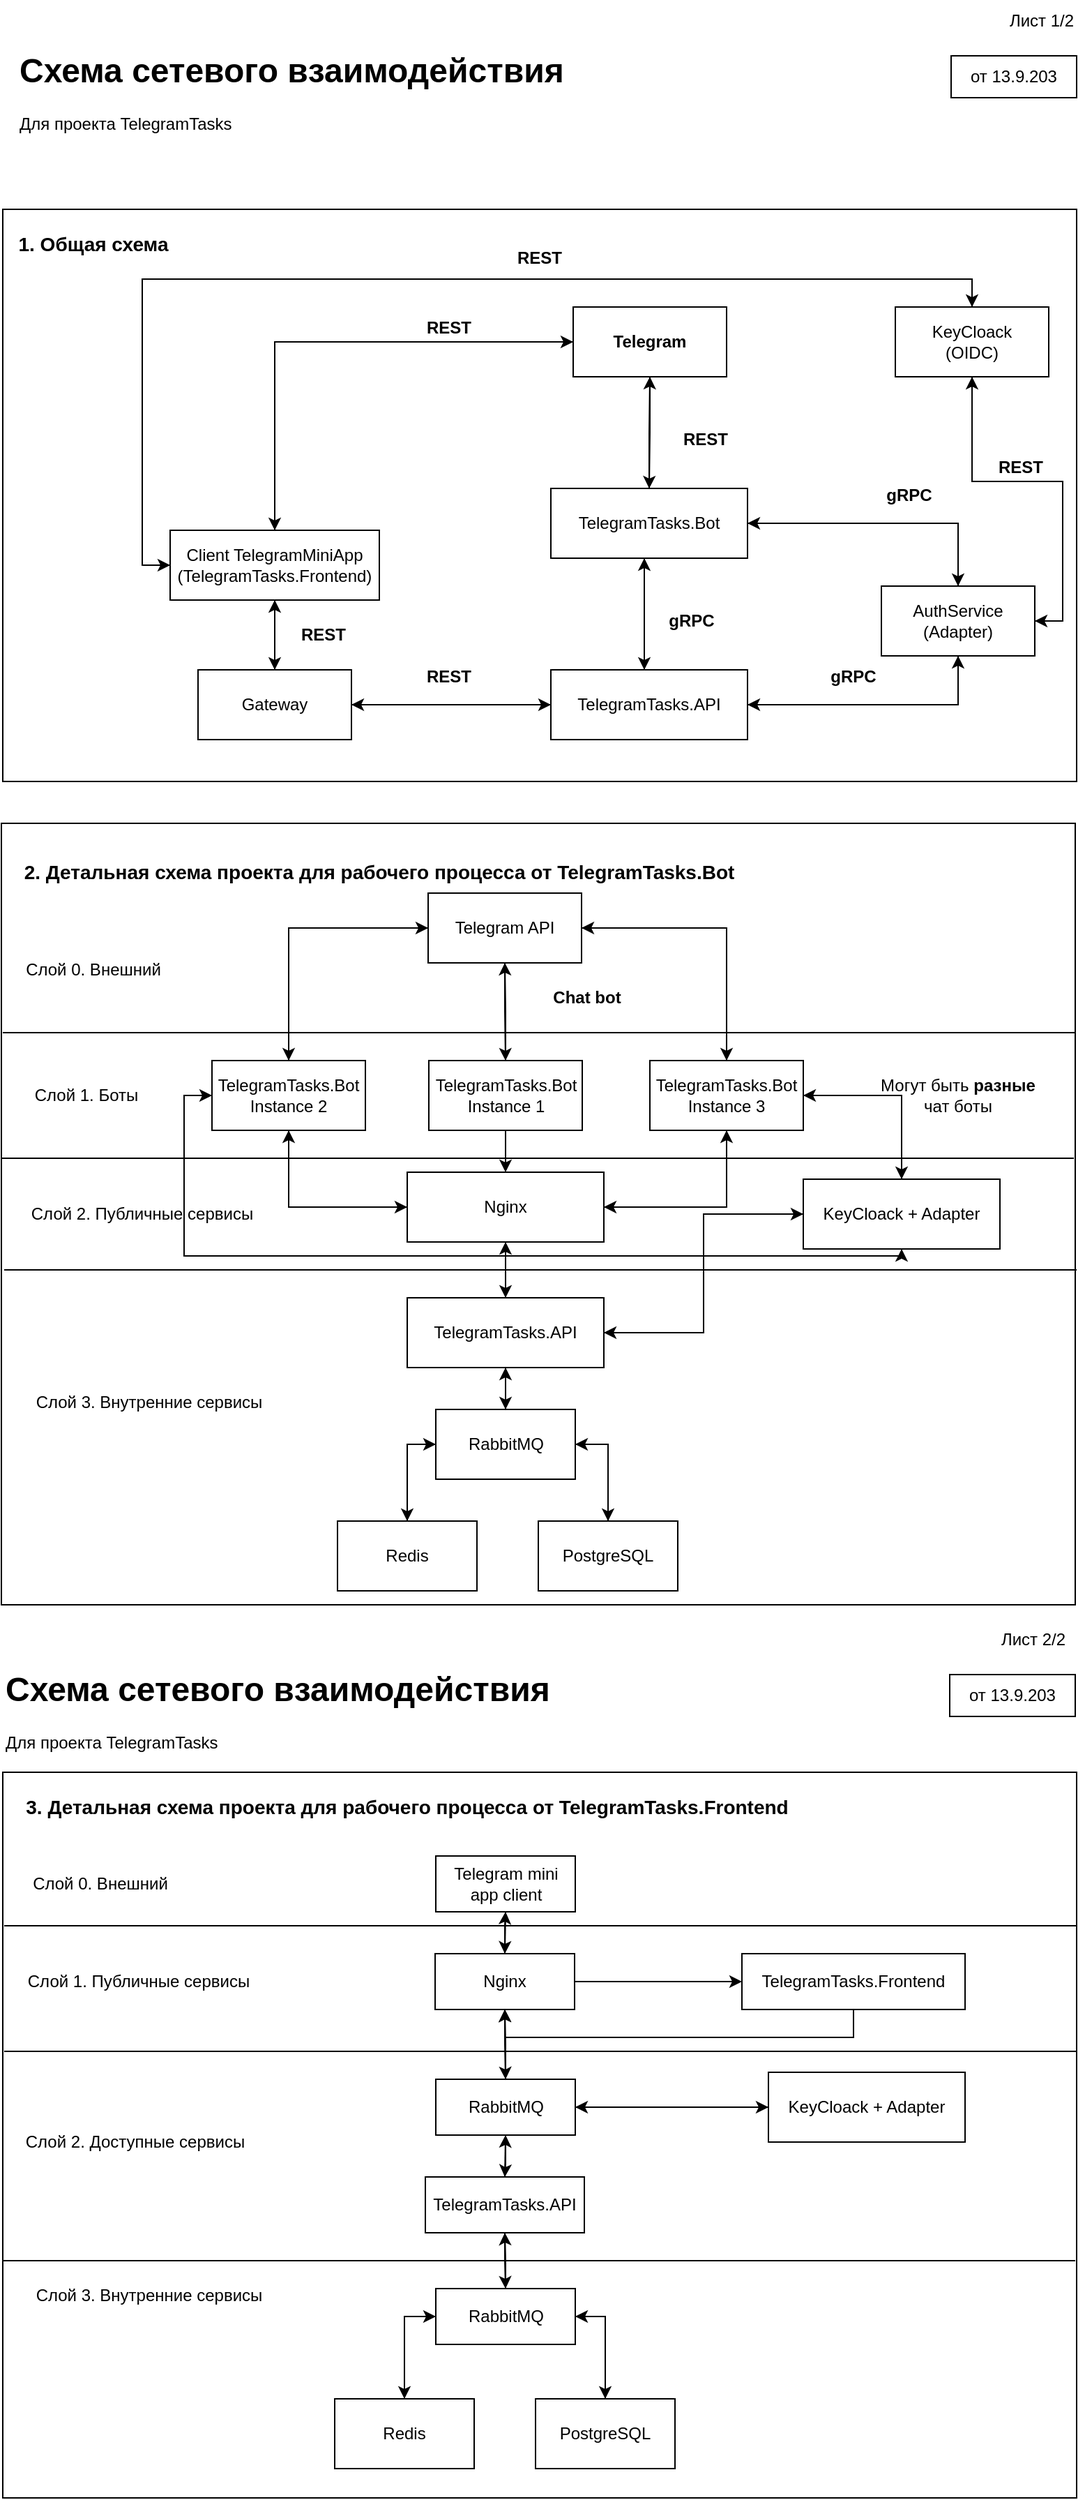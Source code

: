 <mxfile version="28.2.1">
  <diagram name="Страница — 1" id="ir5Lw0XlthpTp6JftV7G">
    <mxGraphModel dx="1426" dy="821" grid="1" gridSize="10" guides="1" tooltips="1" connect="1" arrows="1" fold="1" page="1" pageScale="1" pageWidth="827" pageHeight="1169" math="0" shadow="0">
      <root>
        <mxCell id="0" />
        <mxCell id="1" parent="0" />
        <mxCell id="oRAw5YYSOsvakI3ORjvS-60" value="" style="rounded=0;whiteSpace=wrap;html=1;fillColor=none;movable=0;resizable=0;rotatable=0;deletable=0;editable=0;locked=1;connectable=0;" parent="1" vertex="1">
          <mxGeometry x="29" y="600" width="770" height="560" as="geometry" />
        </mxCell>
        <mxCell id="oRAw5YYSOsvakI3ORjvS-33" value="" style="rounded=0;whiteSpace=wrap;html=1;fillColor=none;movable=0;resizable=0;rotatable=0;deletable=0;editable=0;locked=1;connectable=0;" parent="1" vertex="1">
          <mxGeometry x="30" y="160" width="770" height="410" as="geometry" />
        </mxCell>
        <mxCell id="oRAw5YYSOsvakI3ORjvS-4" value="" style="edgeStyle=orthogonalEdgeStyle;rounded=0;orthogonalLoop=1;jettySize=auto;html=1;" parent="1" source="oRAw5YYSOsvakI3ORjvS-2" target="oRAw5YYSOsvakI3ORjvS-3" edge="1">
          <mxGeometry relative="1" as="geometry" />
        </mxCell>
        <mxCell id="oRAw5YYSOsvakI3ORjvS-16" style="edgeStyle=orthogonalEdgeStyle;rounded=0;orthogonalLoop=1;jettySize=auto;html=1;exitX=0;exitY=0.5;exitDx=0;exitDy=0;entryX=0.5;entryY=0;entryDx=0;entryDy=0;" parent="1" source="oRAw5YYSOsvakI3ORjvS-2" target="oRAw5YYSOsvakI3ORjvS-9" edge="1">
          <mxGeometry relative="1" as="geometry" />
        </mxCell>
        <mxCell id="oRAw5YYSOsvakI3ORjvS-2" value="&lt;div&gt;&lt;b&gt;Telegram&lt;/b&gt;&lt;/div&gt;" style="html=1;whiteSpace=wrap;" parent="1" vertex="1">
          <mxGeometry x="439" y="230" width="110" height="50" as="geometry" />
        </mxCell>
        <mxCell id="oRAw5YYSOsvakI3ORjvS-6" value="" style="edgeStyle=orthogonalEdgeStyle;rounded=0;orthogonalLoop=1;jettySize=auto;html=1;endArrow=classic;endFill=1;" parent="1" source="oRAw5YYSOsvakI3ORjvS-3" target="oRAw5YYSOsvakI3ORjvS-5" edge="1">
          <mxGeometry relative="1" as="geometry">
            <Array as="points">
              <mxPoint x="490" y="460" />
              <mxPoint x="490" y="460" />
            </Array>
          </mxGeometry>
        </mxCell>
        <mxCell id="oRAw5YYSOsvakI3ORjvS-15" style="edgeStyle=orthogonalEdgeStyle;rounded=0;orthogonalLoop=1;jettySize=auto;html=1;exitX=0.5;exitY=0;exitDx=0;exitDy=0;entryX=0.5;entryY=1;entryDx=0;entryDy=0;" parent="1" source="oRAw5YYSOsvakI3ORjvS-3" target="oRAw5YYSOsvakI3ORjvS-2" edge="1">
          <mxGeometry relative="1" as="geometry" />
        </mxCell>
        <mxCell id="oRAw5YYSOsvakI3ORjvS-38" style="edgeStyle=orthogonalEdgeStyle;rounded=0;orthogonalLoop=1;jettySize=auto;html=1;exitX=1;exitY=0.5;exitDx=0;exitDy=0;entryX=0.5;entryY=0;entryDx=0;entryDy=0;" parent="1" source="oRAw5YYSOsvakI3ORjvS-3" target="oRAw5YYSOsvakI3ORjvS-34" edge="1">
          <mxGeometry relative="1" as="geometry" />
        </mxCell>
        <mxCell id="oRAw5YYSOsvakI3ORjvS-3" value="TelegramTasks.Bot" style="html=1;whiteSpace=wrap;" parent="1" vertex="1">
          <mxGeometry x="423" y="360" width="141" height="50" as="geometry" />
        </mxCell>
        <mxCell id="oRAw5YYSOsvakI3ORjvS-7" style="edgeStyle=orthogonalEdgeStyle;rounded=0;orthogonalLoop=1;jettySize=auto;html=1;exitX=0.5;exitY=0;exitDx=0;exitDy=0;strokeWidth=1;" parent="1" source="oRAw5YYSOsvakI3ORjvS-5" target="oRAw5YYSOsvakI3ORjvS-3" edge="1">
          <mxGeometry relative="1" as="geometry">
            <Array as="points">
              <mxPoint x="490" y="490" />
            </Array>
          </mxGeometry>
        </mxCell>
        <mxCell id="oRAw5YYSOsvakI3ORjvS-22" style="edgeStyle=orthogonalEdgeStyle;rounded=0;orthogonalLoop=1;jettySize=auto;html=1;exitX=0;exitY=0.5;exitDx=0;exitDy=0;" parent="1" source="oRAw5YYSOsvakI3ORjvS-5" target="oRAw5YYSOsvakI3ORjvS-14" edge="1">
          <mxGeometry relative="1" as="geometry" />
        </mxCell>
        <mxCell id="oRAw5YYSOsvakI3ORjvS-37" style="edgeStyle=orthogonalEdgeStyle;rounded=0;orthogonalLoop=1;jettySize=auto;html=1;exitX=1;exitY=0.5;exitDx=0;exitDy=0;entryX=0.5;entryY=1;entryDx=0;entryDy=0;" parent="1" source="oRAw5YYSOsvakI3ORjvS-5" target="oRAw5YYSOsvakI3ORjvS-34" edge="1">
          <mxGeometry relative="1" as="geometry" />
        </mxCell>
        <mxCell id="oRAw5YYSOsvakI3ORjvS-5" value="TelegramTasks.API" style="html=1;whiteSpace=wrap;" parent="1" vertex="1">
          <mxGeometry x="423" y="490" width="141" height="50" as="geometry" />
        </mxCell>
        <mxCell id="oRAw5YYSOsvakI3ORjvS-8" value="&lt;b&gt;gRPC&lt;/b&gt;" style="text;html=1;align=center;verticalAlign=middle;whiteSpace=wrap;rounded=0;" parent="1" vertex="1">
          <mxGeometry x="494" y="440" width="60" height="30" as="geometry" />
        </mxCell>
        <mxCell id="oRAw5YYSOsvakI3ORjvS-18" style="edgeStyle=orthogonalEdgeStyle;rounded=0;orthogonalLoop=1;jettySize=auto;html=1;exitX=0.5;exitY=1;exitDx=0;exitDy=0;" parent="1" source="oRAw5YYSOsvakI3ORjvS-9" target="oRAw5YYSOsvakI3ORjvS-14" edge="1">
          <mxGeometry relative="1" as="geometry" />
        </mxCell>
        <mxCell id="oRAw5YYSOsvakI3ORjvS-29" style="edgeStyle=orthogonalEdgeStyle;rounded=0;orthogonalLoop=1;jettySize=auto;html=1;exitX=0.5;exitY=0;exitDx=0;exitDy=0;entryX=0;entryY=0.5;entryDx=0;entryDy=0;" parent="1" source="oRAw5YYSOsvakI3ORjvS-9" target="oRAw5YYSOsvakI3ORjvS-2" edge="1">
          <mxGeometry relative="1" as="geometry" />
        </mxCell>
        <mxCell id="oRAw5YYSOsvakI3ORjvS-51" style="edgeStyle=orthogonalEdgeStyle;rounded=0;orthogonalLoop=1;jettySize=auto;html=1;exitX=0;exitY=0.5;exitDx=0;exitDy=0;entryX=0.5;entryY=0;entryDx=0;entryDy=0;" parent="1" source="oRAw5YYSOsvakI3ORjvS-9" target="oRAw5YYSOsvakI3ORjvS-46" edge="1">
          <mxGeometry relative="1" as="geometry" />
        </mxCell>
        <mxCell id="oRAw5YYSOsvakI3ORjvS-9" value="&lt;div&gt;Client TelegramMiniApp&lt;/div&gt;&lt;div&gt;(TelegramTasks.Frontend)&lt;/div&gt;" style="html=1;whiteSpace=wrap;" parent="1" vertex="1">
          <mxGeometry x="150" y="390" width="150" height="50" as="geometry" />
        </mxCell>
        <mxCell id="oRAw5YYSOsvakI3ORjvS-19" style="edgeStyle=orthogonalEdgeStyle;rounded=0;orthogonalLoop=1;jettySize=auto;html=1;exitX=1;exitY=0.5;exitDx=0;exitDy=0;" parent="1" source="oRAw5YYSOsvakI3ORjvS-14" target="oRAw5YYSOsvakI3ORjvS-5" edge="1">
          <mxGeometry relative="1" as="geometry" />
        </mxCell>
        <mxCell id="oRAw5YYSOsvakI3ORjvS-23" style="edgeStyle=orthogonalEdgeStyle;rounded=0;orthogonalLoop=1;jettySize=auto;html=1;exitX=0.5;exitY=0;exitDx=0;exitDy=0;entryX=0.5;entryY=1;entryDx=0;entryDy=0;" parent="1" source="oRAw5YYSOsvakI3ORjvS-14" target="oRAw5YYSOsvakI3ORjvS-9" edge="1">
          <mxGeometry relative="1" as="geometry" />
        </mxCell>
        <mxCell id="oRAw5YYSOsvakI3ORjvS-14" value="&lt;div&gt;Gateway&lt;/div&gt;" style="html=1;whiteSpace=wrap;" parent="1" vertex="1">
          <mxGeometry x="170" y="490" width="110" height="50" as="geometry" />
        </mxCell>
        <mxCell id="oRAw5YYSOsvakI3ORjvS-24" value="&lt;b&gt;REST&lt;/b&gt;" style="text;html=1;align=center;verticalAlign=middle;whiteSpace=wrap;rounded=0;" parent="1" vertex="1">
          <mxGeometry x="320" y="480" width="60" height="30" as="geometry" />
        </mxCell>
        <mxCell id="oRAw5YYSOsvakI3ORjvS-25" value="&lt;b&gt;REST&lt;/b&gt;" style="text;html=1;align=center;verticalAlign=middle;whiteSpace=wrap;rounded=0;" parent="1" vertex="1">
          <mxGeometry x="230" y="450" width="60" height="30" as="geometry" />
        </mxCell>
        <mxCell id="oRAw5YYSOsvakI3ORjvS-26" value="&lt;b&gt;REST&lt;/b&gt;" style="text;html=1;align=center;verticalAlign=middle;whiteSpace=wrap;rounded=0;" parent="1" vertex="1">
          <mxGeometry x="504" y="310" width="60" height="30" as="geometry" />
        </mxCell>
        <mxCell id="oRAw5YYSOsvakI3ORjvS-27" value="&lt;b&gt;REST&lt;/b&gt;" style="text;html=1;align=center;verticalAlign=middle;whiteSpace=wrap;rounded=0;" parent="1" vertex="1">
          <mxGeometry x="320" y="230" width="60" height="30" as="geometry" />
        </mxCell>
        <mxCell id="oRAw5YYSOsvakI3ORjvS-30" value="&lt;h1 style=&quot;margin-top: 0px;&quot;&gt;Схема сетевого взаимодействия&lt;/h1&gt;&lt;p&gt;Для проекта TelegramTasks&lt;/p&gt;" style="text;html=1;whiteSpace=wrap;overflow=hidden;rounded=0;" parent="1" vertex="1">
          <mxGeometry x="40" y="40" width="590" height="120" as="geometry" />
        </mxCell>
        <mxCell id="oRAw5YYSOsvakI3ORjvS-31" value="1. Общая схема" style="text;html=1;align=center;verticalAlign=middle;whiteSpace=wrap;rounded=0;fontSize=14;fontStyle=1" parent="1" vertex="1">
          <mxGeometry x="40" y="170" width="110" height="30" as="geometry" />
        </mxCell>
        <mxCell id="oRAw5YYSOsvakI3ORjvS-39" style="edgeStyle=orthogonalEdgeStyle;rounded=0;orthogonalLoop=1;jettySize=auto;html=1;exitX=0.5;exitY=0;exitDx=0;exitDy=0;entryX=1;entryY=0.5;entryDx=0;entryDy=0;" parent="1" source="oRAw5YYSOsvakI3ORjvS-34" target="oRAw5YYSOsvakI3ORjvS-3" edge="1">
          <mxGeometry relative="1" as="geometry" />
        </mxCell>
        <mxCell id="oRAw5YYSOsvakI3ORjvS-40" style="edgeStyle=orthogonalEdgeStyle;rounded=0;orthogonalLoop=1;jettySize=auto;html=1;exitX=0.5;exitY=1;exitDx=0;exitDy=0;entryX=1;entryY=0.5;entryDx=0;entryDy=0;" parent="1" source="oRAw5YYSOsvakI3ORjvS-34" target="oRAw5YYSOsvakI3ORjvS-5" edge="1">
          <mxGeometry relative="1" as="geometry" />
        </mxCell>
        <mxCell id="oRAw5YYSOsvakI3ORjvS-48" style="edgeStyle=orthogonalEdgeStyle;rounded=0;orthogonalLoop=1;jettySize=auto;html=1;exitX=1;exitY=0.5;exitDx=0;exitDy=0;entryX=0.5;entryY=1;entryDx=0;entryDy=0;" parent="1" source="oRAw5YYSOsvakI3ORjvS-34" target="oRAw5YYSOsvakI3ORjvS-46" edge="1">
          <mxGeometry relative="1" as="geometry" />
        </mxCell>
        <mxCell id="oRAw5YYSOsvakI3ORjvS-34" value="AuthService (Adapter)" style="html=1;whiteSpace=wrap;" parent="1" vertex="1">
          <mxGeometry x="660" y="430" width="110" height="50" as="geometry" />
        </mxCell>
        <mxCell id="oRAw5YYSOsvakI3ORjvS-44" value="&lt;b&gt;gRPC&lt;/b&gt;" style="text;html=1;align=center;verticalAlign=middle;whiteSpace=wrap;rounded=0;" parent="1" vertex="1">
          <mxGeometry x="610" y="480" width="60" height="30" as="geometry" />
        </mxCell>
        <mxCell id="oRAw5YYSOsvakI3ORjvS-45" value="&lt;b&gt;gRPC&lt;/b&gt;" style="text;html=1;align=center;verticalAlign=middle;whiteSpace=wrap;rounded=0;" parent="1" vertex="1">
          <mxGeometry x="650" y="350" width="60" height="30" as="geometry" />
        </mxCell>
        <mxCell id="oRAw5YYSOsvakI3ORjvS-47" style="edgeStyle=orthogonalEdgeStyle;rounded=0;orthogonalLoop=1;jettySize=auto;html=1;exitX=0.5;exitY=1;exitDx=0;exitDy=0;entryX=1;entryY=0.5;entryDx=0;entryDy=0;" parent="1" source="oRAw5YYSOsvakI3ORjvS-46" target="oRAw5YYSOsvakI3ORjvS-34" edge="1">
          <mxGeometry relative="1" as="geometry" />
        </mxCell>
        <mxCell id="oRAw5YYSOsvakI3ORjvS-50" style="edgeStyle=orthogonalEdgeStyle;rounded=0;orthogonalLoop=1;jettySize=auto;html=1;exitX=0.5;exitY=0;exitDx=0;exitDy=0;entryX=0;entryY=0.5;entryDx=0;entryDy=0;" parent="1" source="oRAw5YYSOsvakI3ORjvS-46" target="oRAw5YYSOsvakI3ORjvS-9" edge="1">
          <mxGeometry relative="1" as="geometry" />
        </mxCell>
        <mxCell id="oRAw5YYSOsvakI3ORjvS-46" value="&lt;div&gt;KeyCloack&lt;/div&gt;&lt;div&gt;(OIDC)&lt;/div&gt;" style="html=1;whiteSpace=wrap;" parent="1" vertex="1">
          <mxGeometry x="670" y="230" width="110" height="50" as="geometry" />
        </mxCell>
        <mxCell id="oRAw5YYSOsvakI3ORjvS-52" value="&lt;b&gt;REST&lt;/b&gt;" style="text;html=1;align=center;verticalAlign=middle;whiteSpace=wrap;rounded=0;" parent="1" vertex="1">
          <mxGeometry x="385" y="180" width="60" height="30" as="geometry" />
        </mxCell>
        <mxCell id="oRAw5YYSOsvakI3ORjvS-54" value="&lt;b&gt;REST&lt;/b&gt;" style="text;html=1;align=center;verticalAlign=middle;whiteSpace=wrap;rounded=0;" parent="1" vertex="1">
          <mxGeometry x="730" y="330" width="60" height="30" as="geometry" />
        </mxCell>
        <mxCell id="oRAw5YYSOsvakI3ORjvS-57" value="от 13.9.203" style="text;html=1;align=center;verticalAlign=middle;whiteSpace=wrap;rounded=0;strokeColor=default;" parent="1" vertex="1">
          <mxGeometry x="710" y="50" width="90" height="30" as="geometry" />
        </mxCell>
        <mxCell id="oRAw5YYSOsvakI3ORjvS-59" value="2. Детальная схема проекта для рабочего процесса от TelegramTasks.Bot" style="text;html=1;align=center;verticalAlign=middle;whiteSpace=wrap;rounded=0;fontSize=14;fontStyle=1" parent="1" vertex="1">
          <mxGeometry x="40" y="620" width="520" height="30" as="geometry" />
        </mxCell>
        <mxCell id="oRAw5YYSOsvakI3ORjvS-64" style="edgeStyle=orthogonalEdgeStyle;rounded=0;orthogonalLoop=1;jettySize=auto;html=1;exitX=0.5;exitY=1;exitDx=0;exitDy=0;entryX=0.5;entryY=0;entryDx=0;entryDy=0;" parent="1" source="oRAw5YYSOsvakI3ORjvS-61" target="oRAw5YYSOsvakI3ORjvS-62" edge="1">
          <mxGeometry relative="1" as="geometry" />
        </mxCell>
        <mxCell id="oRAw5YYSOsvakI3ORjvS-68" style="edgeStyle=orthogonalEdgeStyle;rounded=0;orthogonalLoop=1;jettySize=auto;html=1;exitX=1;exitY=0.5;exitDx=0;exitDy=0;entryX=0.5;entryY=0;entryDx=0;entryDy=0;" parent="1" source="oRAw5YYSOsvakI3ORjvS-61" target="oRAw5YYSOsvakI3ORjvS-67" edge="1">
          <mxGeometry relative="1" as="geometry" />
        </mxCell>
        <mxCell id="oRAw5YYSOsvakI3ORjvS-70" style="edgeStyle=orthogonalEdgeStyle;rounded=0;orthogonalLoop=1;jettySize=auto;html=1;exitX=0;exitY=0.5;exitDx=0;exitDy=0;entryX=0.5;entryY=0;entryDx=0;entryDy=0;" parent="1" source="oRAw5YYSOsvakI3ORjvS-61" target="oRAw5YYSOsvakI3ORjvS-66" edge="1">
          <mxGeometry relative="1" as="geometry" />
        </mxCell>
        <mxCell id="oRAw5YYSOsvakI3ORjvS-61" value="Telegram API" style="html=1;whiteSpace=wrap;" parent="1" vertex="1">
          <mxGeometry x="335" y="650" width="110" height="50" as="geometry" />
        </mxCell>
        <mxCell id="oRAw5YYSOsvakI3ORjvS-63" style="edgeStyle=orthogonalEdgeStyle;rounded=0;orthogonalLoop=1;jettySize=auto;html=1;exitX=0.5;exitY=0;exitDx=0;exitDy=0;entryX=0.5;entryY=1;entryDx=0;entryDy=0;" parent="1" source="oRAw5YYSOsvakI3ORjvS-62" target="oRAw5YYSOsvakI3ORjvS-61" edge="1">
          <mxGeometry relative="1" as="geometry" />
        </mxCell>
        <mxCell id="XdVfDCxnKY_zk8a5HX_A-3" style="edgeStyle=orthogonalEdgeStyle;rounded=0;orthogonalLoop=1;jettySize=auto;html=1;exitX=0.5;exitY=1;exitDx=0;exitDy=0;" edge="1" parent="1" source="oRAw5YYSOsvakI3ORjvS-62" target="oRAw5YYSOsvakI3ORjvS-102">
          <mxGeometry relative="1" as="geometry" />
        </mxCell>
        <mxCell id="oRAw5YYSOsvakI3ORjvS-62" value="&lt;div&gt;TelegramTasks.Bot&lt;/div&gt;&lt;div&gt;Instance 1&lt;/div&gt;" style="html=1;whiteSpace=wrap;" parent="1" vertex="1">
          <mxGeometry x="335.5" y="770" width="110" height="50" as="geometry" />
        </mxCell>
        <mxCell id="oRAw5YYSOsvakI3ORjvS-65" value="&lt;b&gt;Chat bot&lt;/b&gt;" style="text;html=1;align=center;verticalAlign=middle;whiteSpace=wrap;rounded=0;" parent="1" vertex="1">
          <mxGeometry x="394" y="710" width="110" height="30" as="geometry" />
        </mxCell>
        <mxCell id="oRAw5YYSOsvakI3ORjvS-71" style="edgeStyle=orthogonalEdgeStyle;rounded=0;orthogonalLoop=1;jettySize=auto;html=1;exitX=0.5;exitY=0;exitDx=0;exitDy=0;entryX=0;entryY=0.5;entryDx=0;entryDy=0;" parent="1" source="oRAw5YYSOsvakI3ORjvS-66" target="oRAw5YYSOsvakI3ORjvS-61" edge="1">
          <mxGeometry relative="1" as="geometry" />
        </mxCell>
        <mxCell id="oRAw5YYSOsvakI3ORjvS-103" style="edgeStyle=orthogonalEdgeStyle;rounded=0;orthogonalLoop=1;jettySize=auto;html=1;exitX=0.5;exitY=1;exitDx=0;exitDy=0;entryX=0;entryY=0.5;entryDx=0;entryDy=0;" parent="1" source="oRAw5YYSOsvakI3ORjvS-66" target="oRAw5YYSOsvakI3ORjvS-102" edge="1">
          <mxGeometry relative="1" as="geometry" />
        </mxCell>
        <mxCell id="XdVfDCxnKY_zk8a5HX_A-23" style="edgeStyle=orthogonalEdgeStyle;rounded=0;orthogonalLoop=1;jettySize=auto;html=1;exitX=0;exitY=0.5;exitDx=0;exitDy=0;entryX=0.5;entryY=1;entryDx=0;entryDy=0;" edge="1" parent="1" source="oRAw5YYSOsvakI3ORjvS-66" target="oRAw5YYSOsvakI3ORjvS-89">
          <mxGeometry relative="1" as="geometry">
            <Array as="points">
              <mxPoint x="160" y="795" />
              <mxPoint x="160" y="910" />
              <mxPoint x="675" y="910" />
            </Array>
          </mxGeometry>
        </mxCell>
        <mxCell id="oRAw5YYSOsvakI3ORjvS-66" value="&lt;div&gt;TelegramTasks.Bot&lt;/div&gt;&lt;div&gt;Instance 2&lt;/div&gt;" style="html=1;whiteSpace=wrap;" parent="1" vertex="1">
          <mxGeometry x="180" y="770" width="110" height="50" as="geometry" />
        </mxCell>
        <mxCell id="oRAw5YYSOsvakI3ORjvS-69" style="edgeStyle=orthogonalEdgeStyle;rounded=0;orthogonalLoop=1;jettySize=auto;html=1;exitX=0.5;exitY=0;exitDx=0;exitDy=0;entryX=1;entryY=0.5;entryDx=0;entryDy=0;" parent="1" source="oRAw5YYSOsvakI3ORjvS-67" target="oRAw5YYSOsvakI3ORjvS-61" edge="1">
          <mxGeometry relative="1" as="geometry" />
        </mxCell>
        <mxCell id="oRAw5YYSOsvakI3ORjvS-106" style="edgeStyle=orthogonalEdgeStyle;rounded=0;orthogonalLoop=1;jettySize=auto;html=1;exitX=0.5;exitY=1;exitDx=0;exitDy=0;entryX=1;entryY=0.5;entryDx=0;entryDy=0;" parent="1" source="oRAw5YYSOsvakI3ORjvS-67" target="oRAw5YYSOsvakI3ORjvS-102" edge="1">
          <mxGeometry relative="1" as="geometry" />
        </mxCell>
        <mxCell id="oRAw5YYSOsvakI3ORjvS-110" style="edgeStyle=orthogonalEdgeStyle;rounded=0;orthogonalLoop=1;jettySize=auto;html=1;exitX=1;exitY=0.5;exitDx=0;exitDy=0;entryX=0.5;entryY=0;entryDx=0;entryDy=0;" parent="1" source="oRAw5YYSOsvakI3ORjvS-67" target="oRAw5YYSOsvakI3ORjvS-89" edge="1">
          <mxGeometry relative="1" as="geometry" />
        </mxCell>
        <mxCell id="oRAw5YYSOsvakI3ORjvS-67" value="&lt;div&gt;TelegramTasks.Bot&lt;/div&gt;&lt;div&gt;Instance 3&lt;/div&gt;" style="html=1;whiteSpace=wrap;" parent="1" vertex="1">
          <mxGeometry x="494" y="770" width="110" height="50" as="geometry" />
        </mxCell>
        <mxCell id="oRAw5YYSOsvakI3ORjvS-94" style="edgeStyle=orthogonalEdgeStyle;rounded=0;orthogonalLoop=1;jettySize=auto;html=1;exitX=0.5;exitY=1;exitDx=0;exitDy=0;entryX=0.5;entryY=0;entryDx=0;entryDy=0;" parent="1" source="oRAw5YYSOsvakI3ORjvS-72" target="oRAw5YYSOsvakI3ORjvS-92" edge="1">
          <mxGeometry relative="1" as="geometry" />
        </mxCell>
        <mxCell id="oRAw5YYSOsvakI3ORjvS-107" style="edgeStyle=orthogonalEdgeStyle;rounded=0;orthogonalLoop=1;jettySize=auto;html=1;exitX=1;exitY=0.5;exitDx=0;exitDy=0;entryX=0;entryY=0.5;entryDx=0;entryDy=0;" parent="1" source="oRAw5YYSOsvakI3ORjvS-72" target="oRAw5YYSOsvakI3ORjvS-89" edge="1">
          <mxGeometry relative="1" as="geometry" />
        </mxCell>
        <mxCell id="XdVfDCxnKY_zk8a5HX_A-8" style="edgeStyle=orthogonalEdgeStyle;rounded=0;orthogonalLoop=1;jettySize=auto;html=1;exitX=0.5;exitY=0;exitDx=0;exitDy=0;entryX=0.5;entryY=1;entryDx=0;entryDy=0;" edge="1" parent="1" source="oRAw5YYSOsvakI3ORjvS-72" target="oRAw5YYSOsvakI3ORjvS-102">
          <mxGeometry relative="1" as="geometry" />
        </mxCell>
        <mxCell id="oRAw5YYSOsvakI3ORjvS-72" value="TelegramTasks.API" style="html=1;whiteSpace=wrap;" parent="1" vertex="1">
          <mxGeometry x="320" y="940" width="141" height="50" as="geometry" />
        </mxCell>
        <mxCell id="oRAw5YYSOsvakI3ORjvS-81" value="" style="endArrow=none;html=1;rounded=0;" parent="1" edge="1">
          <mxGeometry width="50" height="50" relative="1" as="geometry">
            <mxPoint x="30" y="750" as="sourcePoint" />
            <mxPoint x="799" y="750" as="targetPoint" />
          </mxGeometry>
        </mxCell>
        <mxCell id="oRAw5YYSOsvakI3ORjvS-82" value="" style="endArrow=none;html=1;rounded=0;" parent="1" edge="1">
          <mxGeometry width="50" height="50" relative="1" as="geometry">
            <mxPoint x="29" y="840" as="sourcePoint" />
            <mxPoint x="798" y="840" as="targetPoint" />
          </mxGeometry>
        </mxCell>
        <mxCell id="oRAw5YYSOsvakI3ORjvS-83" value="Могут быть &lt;b&gt;разные&lt;/b&gt; чат боты" style="text;html=1;align=center;verticalAlign=middle;whiteSpace=wrap;rounded=0;" parent="1" vertex="1">
          <mxGeometry x="650" y="780" width="130" height="30" as="geometry" />
        </mxCell>
        <mxCell id="oRAw5YYSOsvakI3ORjvS-84" value="Слой 1. Боты" style="text;html=1;align=center;verticalAlign=middle;whiteSpace=wrap;rounded=0;" parent="1" vertex="1">
          <mxGeometry x="50" y="780" width="80" height="30" as="geometry" />
        </mxCell>
        <mxCell id="oRAw5YYSOsvakI3ORjvS-85" value="" style="endArrow=none;html=1;rounded=0;" parent="1" edge="1">
          <mxGeometry width="50" height="50" relative="1" as="geometry">
            <mxPoint x="31" y="920" as="sourcePoint" />
            <mxPoint x="800" y="920" as="targetPoint" />
          </mxGeometry>
        </mxCell>
        <mxCell id="oRAw5YYSOsvakI3ORjvS-86" value="Слой 2. Публичные сервисы" style="text;html=1;align=center;verticalAlign=middle;whiteSpace=wrap;rounded=0;" parent="1" vertex="1">
          <mxGeometry x="45" y="865" width="170" height="30" as="geometry" />
        </mxCell>
        <mxCell id="oRAw5YYSOsvakI3ORjvS-87" value="Слой 3. Внутренние сервисы" style="text;html=1;align=center;verticalAlign=middle;whiteSpace=wrap;rounded=0;" parent="1" vertex="1">
          <mxGeometry x="50" y="1000" width="170" height="30" as="geometry" />
        </mxCell>
        <mxCell id="oRAw5YYSOsvakI3ORjvS-100" style="edgeStyle=orthogonalEdgeStyle;rounded=0;orthogonalLoop=1;jettySize=auto;html=1;exitX=0.5;exitY=0;exitDx=0;exitDy=0;entryX=1;entryY=0.5;entryDx=0;entryDy=0;" parent="1" source="oRAw5YYSOsvakI3ORjvS-88" target="oRAw5YYSOsvakI3ORjvS-92" edge="1">
          <mxGeometry relative="1" as="geometry">
            <mxPoint x="450" y="1060" as="targetPoint" />
          </mxGeometry>
        </mxCell>
        <mxCell id="oRAw5YYSOsvakI3ORjvS-88" value="PostgreSQL" style="html=1;whiteSpace=wrap;" parent="1" vertex="1">
          <mxGeometry x="414" y="1100" width="100" height="50" as="geometry" />
        </mxCell>
        <mxCell id="oRAw5YYSOsvakI3ORjvS-108" style="edgeStyle=orthogonalEdgeStyle;rounded=0;orthogonalLoop=1;jettySize=auto;html=1;exitX=0;exitY=0.5;exitDx=0;exitDy=0;entryX=1;entryY=0.5;entryDx=0;entryDy=0;" parent="1" source="oRAw5YYSOsvakI3ORjvS-89" target="oRAw5YYSOsvakI3ORjvS-72" edge="1">
          <mxGeometry relative="1" as="geometry" />
        </mxCell>
        <mxCell id="XdVfDCxnKY_zk8a5HX_A-24" style="edgeStyle=orthogonalEdgeStyle;rounded=0;orthogonalLoop=1;jettySize=auto;html=1;exitX=0.5;exitY=1;exitDx=0;exitDy=0;entryX=0;entryY=0.5;entryDx=0;entryDy=0;" edge="1" parent="1" source="oRAw5YYSOsvakI3ORjvS-89" target="oRAw5YYSOsvakI3ORjvS-66">
          <mxGeometry relative="1" as="geometry">
            <Array as="points">
              <mxPoint x="675" y="910" />
              <mxPoint x="160" y="910" />
              <mxPoint x="160" y="795" />
            </Array>
          </mxGeometry>
        </mxCell>
        <mxCell id="XdVfDCxnKY_zk8a5HX_A-25" style="edgeStyle=orthogonalEdgeStyle;rounded=0;orthogonalLoop=1;jettySize=auto;html=1;exitX=0.5;exitY=0;exitDx=0;exitDy=0;entryX=1;entryY=0.5;entryDx=0;entryDy=0;" edge="1" parent="1" source="oRAw5YYSOsvakI3ORjvS-89" target="oRAw5YYSOsvakI3ORjvS-67">
          <mxGeometry relative="1" as="geometry" />
        </mxCell>
        <mxCell id="oRAw5YYSOsvakI3ORjvS-89" value="&lt;div&gt;KeyCloack + Adapter&lt;/div&gt;" style="html=1;whiteSpace=wrap;" parent="1" vertex="1">
          <mxGeometry x="604" y="855" width="141" height="50" as="geometry" />
        </mxCell>
        <mxCell id="oRAw5YYSOsvakI3ORjvS-95" style="edgeStyle=orthogonalEdgeStyle;rounded=0;orthogonalLoop=1;jettySize=auto;html=1;exitX=1;exitY=0.5;exitDx=0;exitDy=0;entryX=0.5;entryY=0;entryDx=0;entryDy=0;" parent="1" source="oRAw5YYSOsvakI3ORjvS-92" target="oRAw5YYSOsvakI3ORjvS-88" edge="1">
          <mxGeometry relative="1" as="geometry" />
        </mxCell>
        <mxCell id="oRAw5YYSOsvakI3ORjvS-96" style="edgeStyle=orthogonalEdgeStyle;rounded=0;orthogonalLoop=1;jettySize=auto;html=1;exitX=0;exitY=0.5;exitDx=0;exitDy=0;entryX=0.5;entryY=0;entryDx=0;entryDy=0;" parent="1" source="oRAw5YYSOsvakI3ORjvS-92" target="oRAw5YYSOsvakI3ORjvS-93" edge="1">
          <mxGeometry relative="1" as="geometry" />
        </mxCell>
        <mxCell id="oRAw5YYSOsvakI3ORjvS-101" style="edgeStyle=orthogonalEdgeStyle;rounded=0;orthogonalLoop=1;jettySize=auto;html=1;exitX=0.5;exitY=0;exitDx=0;exitDy=0;entryX=0.5;entryY=1;entryDx=0;entryDy=0;" parent="1" source="oRAw5YYSOsvakI3ORjvS-92" target="oRAw5YYSOsvakI3ORjvS-72" edge="1">
          <mxGeometry relative="1" as="geometry" />
        </mxCell>
        <mxCell id="oRAw5YYSOsvakI3ORjvS-92" value="RabbitMQ" style="html=1;whiteSpace=wrap;" parent="1" vertex="1">
          <mxGeometry x="340.5" y="1020" width="100" height="50" as="geometry" />
        </mxCell>
        <mxCell id="oRAw5YYSOsvakI3ORjvS-98" style="edgeStyle=orthogonalEdgeStyle;rounded=0;orthogonalLoop=1;jettySize=auto;html=1;exitX=0.5;exitY=0;exitDx=0;exitDy=0;entryX=0;entryY=0.5;entryDx=0;entryDy=0;" parent="1" source="oRAw5YYSOsvakI3ORjvS-93" target="oRAw5YYSOsvakI3ORjvS-92" edge="1">
          <mxGeometry relative="1" as="geometry" />
        </mxCell>
        <mxCell id="oRAw5YYSOsvakI3ORjvS-93" value="Redis" style="html=1;whiteSpace=wrap;" parent="1" vertex="1">
          <mxGeometry x="270" y="1100" width="100" height="50" as="geometry" />
        </mxCell>
        <mxCell id="oRAw5YYSOsvakI3ORjvS-104" style="edgeStyle=orthogonalEdgeStyle;rounded=0;orthogonalLoop=1;jettySize=auto;html=1;exitX=0;exitY=0.5;exitDx=0;exitDy=0;entryX=0.5;entryY=1;entryDx=0;entryDy=0;" parent="1" source="oRAw5YYSOsvakI3ORjvS-102" target="oRAw5YYSOsvakI3ORjvS-66" edge="1">
          <mxGeometry relative="1" as="geometry" />
        </mxCell>
        <mxCell id="oRAw5YYSOsvakI3ORjvS-105" style="edgeStyle=orthogonalEdgeStyle;rounded=0;orthogonalLoop=1;jettySize=auto;html=1;exitX=1;exitY=0.5;exitDx=0;exitDy=0;entryX=0.5;entryY=1;entryDx=0;entryDy=0;" parent="1" source="oRAw5YYSOsvakI3ORjvS-102" target="oRAw5YYSOsvakI3ORjvS-67" edge="1">
          <mxGeometry relative="1" as="geometry" />
        </mxCell>
        <mxCell id="XdVfDCxnKY_zk8a5HX_A-7" style="edgeStyle=orthogonalEdgeStyle;rounded=0;orthogonalLoop=1;jettySize=auto;html=1;exitX=0.5;exitY=1;exitDx=0;exitDy=0;entryX=0.5;entryY=0;entryDx=0;entryDy=0;" edge="1" parent="1" source="oRAw5YYSOsvakI3ORjvS-102" target="oRAw5YYSOsvakI3ORjvS-72">
          <mxGeometry relative="1" as="geometry" />
        </mxCell>
        <mxCell id="oRAw5YYSOsvakI3ORjvS-102" value="&lt;div&gt;Nginx&lt;/div&gt;" style="html=1;whiteSpace=wrap;" parent="1" vertex="1">
          <mxGeometry x="320" y="850" width="141" height="50" as="geometry" />
        </mxCell>
        <mxCell id="XdVfDCxnKY_zk8a5HX_A-9" value="Слой 0. Внешний" style="text;html=1;align=center;verticalAlign=middle;whiteSpace=wrap;rounded=0;" vertex="1" parent="1">
          <mxGeometry x="45" y="690" width="100" height="30" as="geometry" />
        </mxCell>
        <mxCell id="XdVfDCxnKY_zk8a5HX_A-10" value="" style="rounded=0;whiteSpace=wrap;html=1;fillColor=none;movable=0;resizable=0;rotatable=0;deletable=0;editable=0;locked=1;connectable=0;" vertex="1" parent="1">
          <mxGeometry x="30" y="1280" width="770" height="520" as="geometry" />
        </mxCell>
        <mxCell id="XdVfDCxnKY_zk8a5HX_A-11" value="Лист 1/2" style="text;html=1;align=center;verticalAlign=middle;whiteSpace=wrap;rounded=0;" vertex="1" parent="1">
          <mxGeometry x="745" y="10" width="60" height="30" as="geometry" />
        </mxCell>
        <mxCell id="XdVfDCxnKY_zk8a5HX_A-12" value="&lt;div&gt;Лист 2/2&lt;/div&gt;" style="text;html=1;align=center;verticalAlign=middle;whiteSpace=wrap;rounded=0;" vertex="1" parent="1">
          <mxGeometry x="739" y="1170" width="60" height="30" as="geometry" />
        </mxCell>
        <mxCell id="XdVfDCxnKY_zk8a5HX_A-13" value="&lt;h1 style=&quot;margin-top: 0px;&quot;&gt;Схема сетевого взаимодействия&lt;/h1&gt;&lt;p&gt;Для проекта TelegramTasks&lt;/p&gt;" style="text;html=1;whiteSpace=wrap;overflow=hidden;rounded=0;" vertex="1" parent="1">
          <mxGeometry x="30" y="1200" width="590" height="120" as="geometry" />
        </mxCell>
        <mxCell id="XdVfDCxnKY_zk8a5HX_A-14" value="3. Детальная схема проекта для рабочего процесса от TelegramTasks.Frontend" style="text;html=1;align=center;verticalAlign=middle;whiteSpace=wrap;rounded=0;fontSize=14;fontStyle=1" vertex="1" parent="1">
          <mxGeometry x="40" y="1290" width="560" height="30" as="geometry" />
        </mxCell>
        <mxCell id="XdVfDCxnKY_zk8a5HX_A-15" value="от 13.9.203" style="text;html=1;align=center;verticalAlign=middle;whiteSpace=wrap;rounded=0;strokeColor=default;" vertex="1" parent="1">
          <mxGeometry x="709" y="1210" width="90" height="30" as="geometry" />
        </mxCell>
        <mxCell id="XdVfDCxnKY_zk8a5HX_A-28" style="edgeStyle=orthogonalEdgeStyle;rounded=0;orthogonalLoop=1;jettySize=auto;html=1;exitX=0.5;exitY=1;exitDx=0;exitDy=0;entryX=0.5;entryY=0;entryDx=0;entryDy=0;" edge="1" parent="1" source="XdVfDCxnKY_zk8a5HX_A-16" target="XdVfDCxnKY_zk8a5HX_A-17">
          <mxGeometry relative="1" as="geometry" />
        </mxCell>
        <mxCell id="XdVfDCxnKY_zk8a5HX_A-16" value="Telegram mini app client" style="whiteSpace=wrap;html=1;align=center;" vertex="1" parent="1">
          <mxGeometry x="340.5" y="1340" width="100" height="40" as="geometry" />
        </mxCell>
        <mxCell id="XdVfDCxnKY_zk8a5HX_A-29" style="edgeStyle=orthogonalEdgeStyle;rounded=0;orthogonalLoop=1;jettySize=auto;html=1;exitX=0.5;exitY=0;exitDx=0;exitDy=0;" edge="1" parent="1" source="XdVfDCxnKY_zk8a5HX_A-17" target="XdVfDCxnKY_zk8a5HX_A-16">
          <mxGeometry relative="1" as="geometry" />
        </mxCell>
        <mxCell id="XdVfDCxnKY_zk8a5HX_A-30" style="edgeStyle=orthogonalEdgeStyle;rounded=0;orthogonalLoop=1;jettySize=auto;html=1;exitX=1;exitY=0.5;exitDx=0;exitDy=0;" edge="1" parent="1" source="XdVfDCxnKY_zk8a5HX_A-17" target="XdVfDCxnKY_zk8a5HX_A-27">
          <mxGeometry relative="1" as="geometry" />
        </mxCell>
        <mxCell id="XdVfDCxnKY_zk8a5HX_A-34" style="edgeStyle=orthogonalEdgeStyle;rounded=0;orthogonalLoop=1;jettySize=auto;html=1;exitX=0.5;exitY=1;exitDx=0;exitDy=0;" edge="1" parent="1" source="XdVfDCxnKY_zk8a5HX_A-17" target="XdVfDCxnKY_zk8a5HX_A-33">
          <mxGeometry relative="1" as="geometry" />
        </mxCell>
        <mxCell id="XdVfDCxnKY_zk8a5HX_A-17" value="Nginx" style="whiteSpace=wrap;html=1;align=center;" vertex="1" parent="1">
          <mxGeometry x="340" y="1410" width="100" height="40" as="geometry" />
        </mxCell>
        <mxCell id="XdVfDCxnKY_zk8a5HX_A-18" value="Слой 0. Внешний" style="text;html=1;align=center;verticalAlign=middle;whiteSpace=wrap;rounded=0;" vertex="1" parent="1">
          <mxGeometry x="50" y="1345" width="100" height="30" as="geometry" />
        </mxCell>
        <mxCell id="XdVfDCxnKY_zk8a5HX_A-19" value="Слой 1. Публичные сервисы" style="text;html=1;align=center;verticalAlign=middle;whiteSpace=wrap;rounded=0;" vertex="1" parent="1">
          <mxGeometry x="45" y="1415" width="165" height="30" as="geometry" />
        </mxCell>
        <mxCell id="XdVfDCxnKY_zk8a5HX_A-20" value="" style="endArrow=none;html=1;rounded=0;" edge="1" parent="1">
          <mxGeometry width="50" height="50" relative="1" as="geometry">
            <mxPoint x="31" y="1390" as="sourcePoint" />
            <mxPoint x="800" y="1390" as="targetPoint" />
          </mxGeometry>
        </mxCell>
        <mxCell id="XdVfDCxnKY_zk8a5HX_A-21" value="" style="endArrow=none;html=1;rounded=0;" edge="1" parent="1">
          <mxGeometry width="50" height="50" relative="1" as="geometry">
            <mxPoint x="31" y="1480" as="sourcePoint" />
            <mxPoint x="800" y="1480" as="targetPoint" />
          </mxGeometry>
        </mxCell>
        <mxCell id="XdVfDCxnKY_zk8a5HX_A-40" style="edgeStyle=orthogonalEdgeStyle;rounded=0;orthogonalLoop=1;jettySize=auto;html=1;exitX=0.5;exitY=0;exitDx=0;exitDy=0;entryX=0.5;entryY=1;entryDx=0;entryDy=0;" edge="1" parent="1" source="XdVfDCxnKY_zk8a5HX_A-22" target="XdVfDCxnKY_zk8a5HX_A-33">
          <mxGeometry relative="1" as="geometry" />
        </mxCell>
        <mxCell id="XdVfDCxnKY_zk8a5HX_A-55" style="edgeStyle=orthogonalEdgeStyle;rounded=0;orthogonalLoop=1;jettySize=auto;html=1;exitX=0.5;exitY=1;exitDx=0;exitDy=0;entryX=0.5;entryY=0;entryDx=0;entryDy=0;" edge="1" parent="1" source="XdVfDCxnKY_zk8a5HX_A-22" target="XdVfDCxnKY_zk8a5HX_A-48">
          <mxGeometry relative="1" as="geometry" />
        </mxCell>
        <mxCell id="XdVfDCxnKY_zk8a5HX_A-22" value="TelegramTasks.API" style="whiteSpace=wrap;html=1;align=center;" vertex="1" parent="1">
          <mxGeometry x="333" y="1570" width="114" height="40" as="geometry" />
        </mxCell>
        <mxCell id="XdVfDCxnKY_zk8a5HX_A-26" value="Слой 2. Доступные сервисы" style="text;html=1;align=center;verticalAlign=middle;whiteSpace=wrap;rounded=0;" vertex="1" parent="1">
          <mxGeometry x="45" y="1530" width="160" height="30" as="geometry" />
        </mxCell>
        <mxCell id="XdVfDCxnKY_zk8a5HX_A-36" style="edgeStyle=orthogonalEdgeStyle;rounded=0;orthogonalLoop=1;jettySize=auto;html=1;exitX=0.5;exitY=1;exitDx=0;exitDy=0;entryX=0.5;entryY=1;entryDx=0;entryDy=0;" edge="1" parent="1" source="XdVfDCxnKY_zk8a5HX_A-27" target="XdVfDCxnKY_zk8a5HX_A-17">
          <mxGeometry relative="1" as="geometry" />
        </mxCell>
        <mxCell id="XdVfDCxnKY_zk8a5HX_A-27" value="TelegramTasks.Frontend" style="whiteSpace=wrap;html=1;align=center;" vertex="1" parent="1">
          <mxGeometry x="560" y="1410" width="160" height="40" as="geometry" />
        </mxCell>
        <mxCell id="XdVfDCxnKY_zk8a5HX_A-35" style="edgeStyle=orthogonalEdgeStyle;rounded=0;orthogonalLoop=1;jettySize=auto;html=1;exitX=0.5;exitY=0;exitDx=0;exitDy=0;entryX=0.5;entryY=1;entryDx=0;entryDy=0;" edge="1" parent="1" source="XdVfDCxnKY_zk8a5HX_A-33" target="XdVfDCxnKY_zk8a5HX_A-17">
          <mxGeometry relative="1" as="geometry" />
        </mxCell>
        <mxCell id="XdVfDCxnKY_zk8a5HX_A-39" style="edgeStyle=orthogonalEdgeStyle;rounded=0;orthogonalLoop=1;jettySize=auto;html=1;exitX=0.5;exitY=1;exitDx=0;exitDy=0;" edge="1" parent="1" source="XdVfDCxnKY_zk8a5HX_A-33" target="XdVfDCxnKY_zk8a5HX_A-22">
          <mxGeometry relative="1" as="geometry" />
        </mxCell>
        <mxCell id="XdVfDCxnKY_zk8a5HX_A-46" style="edgeStyle=orthogonalEdgeStyle;rounded=0;orthogonalLoop=1;jettySize=auto;html=1;exitX=1;exitY=0.5;exitDx=0;exitDy=0;entryX=0;entryY=0.5;entryDx=0;entryDy=0;" edge="1" parent="1" source="XdVfDCxnKY_zk8a5HX_A-33" target="XdVfDCxnKY_zk8a5HX_A-41">
          <mxGeometry relative="1" as="geometry" />
        </mxCell>
        <mxCell id="XdVfDCxnKY_zk8a5HX_A-33" value="RabbitMQ" style="whiteSpace=wrap;html=1;align=center;" vertex="1" parent="1">
          <mxGeometry x="340.5" y="1500" width="100" height="40" as="geometry" />
        </mxCell>
        <mxCell id="XdVfDCxnKY_zk8a5HX_A-37" value="Слой 3. Внутренние сервисы" style="text;html=1;align=center;verticalAlign=middle;whiteSpace=wrap;rounded=0;" vertex="1" parent="1">
          <mxGeometry x="50" y="1640" width="170" height="30" as="geometry" />
        </mxCell>
        <mxCell id="XdVfDCxnKY_zk8a5HX_A-38" value="" style="endArrow=none;html=1;rounded=0;" edge="1" parent="1">
          <mxGeometry width="50" height="50" relative="1" as="geometry">
            <mxPoint x="30" y="1630" as="sourcePoint" />
            <mxPoint x="799" y="1630" as="targetPoint" />
          </mxGeometry>
        </mxCell>
        <mxCell id="XdVfDCxnKY_zk8a5HX_A-47" style="edgeStyle=orthogonalEdgeStyle;rounded=0;orthogonalLoop=1;jettySize=auto;html=1;exitX=0;exitY=0.5;exitDx=0;exitDy=0;entryX=1;entryY=0.5;entryDx=0;entryDy=0;" edge="1" parent="1" source="XdVfDCxnKY_zk8a5HX_A-41" target="XdVfDCxnKY_zk8a5HX_A-33">
          <mxGeometry relative="1" as="geometry" />
        </mxCell>
        <mxCell id="XdVfDCxnKY_zk8a5HX_A-41" value="&lt;div&gt;KeyCloack + Adapter&lt;/div&gt;" style="html=1;whiteSpace=wrap;" vertex="1" parent="1">
          <mxGeometry x="579" y="1495" width="141" height="50" as="geometry" />
        </mxCell>
        <mxCell id="XdVfDCxnKY_zk8a5HX_A-51" style="edgeStyle=orthogonalEdgeStyle;rounded=0;orthogonalLoop=1;jettySize=auto;html=1;exitX=1;exitY=0.5;exitDx=0;exitDy=0;entryX=0.5;entryY=0;entryDx=0;entryDy=0;" edge="1" parent="1" source="XdVfDCxnKY_zk8a5HX_A-48" target="XdVfDCxnKY_zk8a5HX_A-49">
          <mxGeometry relative="1" as="geometry" />
        </mxCell>
        <mxCell id="XdVfDCxnKY_zk8a5HX_A-53" style="edgeStyle=orthogonalEdgeStyle;rounded=0;orthogonalLoop=1;jettySize=auto;html=1;exitX=0;exitY=0.5;exitDx=0;exitDy=0;entryX=0.5;entryY=0;entryDx=0;entryDy=0;" edge="1" parent="1" source="XdVfDCxnKY_zk8a5HX_A-48" target="XdVfDCxnKY_zk8a5HX_A-50">
          <mxGeometry relative="1" as="geometry" />
        </mxCell>
        <mxCell id="XdVfDCxnKY_zk8a5HX_A-56" style="edgeStyle=orthogonalEdgeStyle;rounded=0;orthogonalLoop=1;jettySize=auto;html=1;exitX=0.5;exitY=0;exitDx=0;exitDy=0;entryX=0.5;entryY=1;entryDx=0;entryDy=0;" edge="1" parent="1" source="XdVfDCxnKY_zk8a5HX_A-48" target="XdVfDCxnKY_zk8a5HX_A-22">
          <mxGeometry relative="1" as="geometry" />
        </mxCell>
        <mxCell id="XdVfDCxnKY_zk8a5HX_A-48" value="RabbitMQ" style="whiteSpace=wrap;html=1;align=center;" vertex="1" parent="1">
          <mxGeometry x="340.5" y="1650" width="100" height="40" as="geometry" />
        </mxCell>
        <mxCell id="XdVfDCxnKY_zk8a5HX_A-52" style="edgeStyle=orthogonalEdgeStyle;rounded=0;orthogonalLoop=1;jettySize=auto;html=1;exitX=0.5;exitY=0;exitDx=0;exitDy=0;entryX=1;entryY=0.5;entryDx=0;entryDy=0;" edge="1" parent="1" source="XdVfDCxnKY_zk8a5HX_A-49" target="XdVfDCxnKY_zk8a5HX_A-48">
          <mxGeometry relative="1" as="geometry" />
        </mxCell>
        <mxCell id="XdVfDCxnKY_zk8a5HX_A-49" value="PostgreSQL" style="html=1;whiteSpace=wrap;" vertex="1" parent="1">
          <mxGeometry x="412" y="1729" width="100" height="50" as="geometry" />
        </mxCell>
        <mxCell id="XdVfDCxnKY_zk8a5HX_A-54" style="edgeStyle=orthogonalEdgeStyle;rounded=0;orthogonalLoop=1;jettySize=auto;html=1;exitX=0.5;exitY=0;exitDx=0;exitDy=0;entryX=0;entryY=0.5;entryDx=0;entryDy=0;" edge="1" parent="1" source="XdVfDCxnKY_zk8a5HX_A-50" target="XdVfDCxnKY_zk8a5HX_A-48">
          <mxGeometry relative="1" as="geometry" />
        </mxCell>
        <mxCell id="XdVfDCxnKY_zk8a5HX_A-50" value="Redis" style="html=1;whiteSpace=wrap;" vertex="1" parent="1">
          <mxGeometry x="268" y="1729" width="100" height="50" as="geometry" />
        </mxCell>
      </root>
    </mxGraphModel>
  </diagram>
</mxfile>
